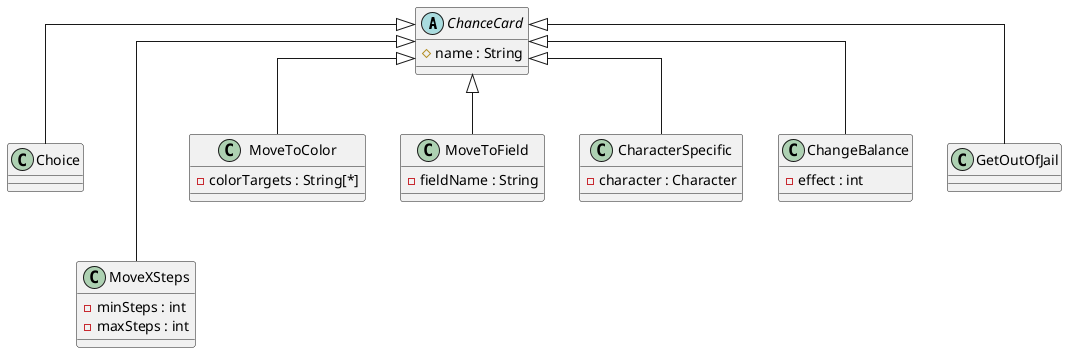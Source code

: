 @startuml
'https://plantuml.com/class-diagram
skinparam linetype ortho

abstract ChanceCard{
 # name : String
}

class Choice {

}

class MoveXSteps {
 - minSteps : int
 - maxSteps : int
}
class MoveToColor {
 - colorTargets : String[*]
}

class MoveToField {
 - fieldName : String
}

class CharacterSpecific {
 - character : Character
}

class ChangeBalance {
 - effect : int
}

class GetOutOfJail {

}

ChanceCard <|-- Choice
ChanceCard <|--- MoveXSteps
ChanceCard <|-- MoveToColor
ChanceCard <|-- MoveToField
ChanceCard <|-- CharacterSpecific
ChanceCard <|-- ChangeBalance
ChanceCard <|-- GetOutOfJail

@enduml